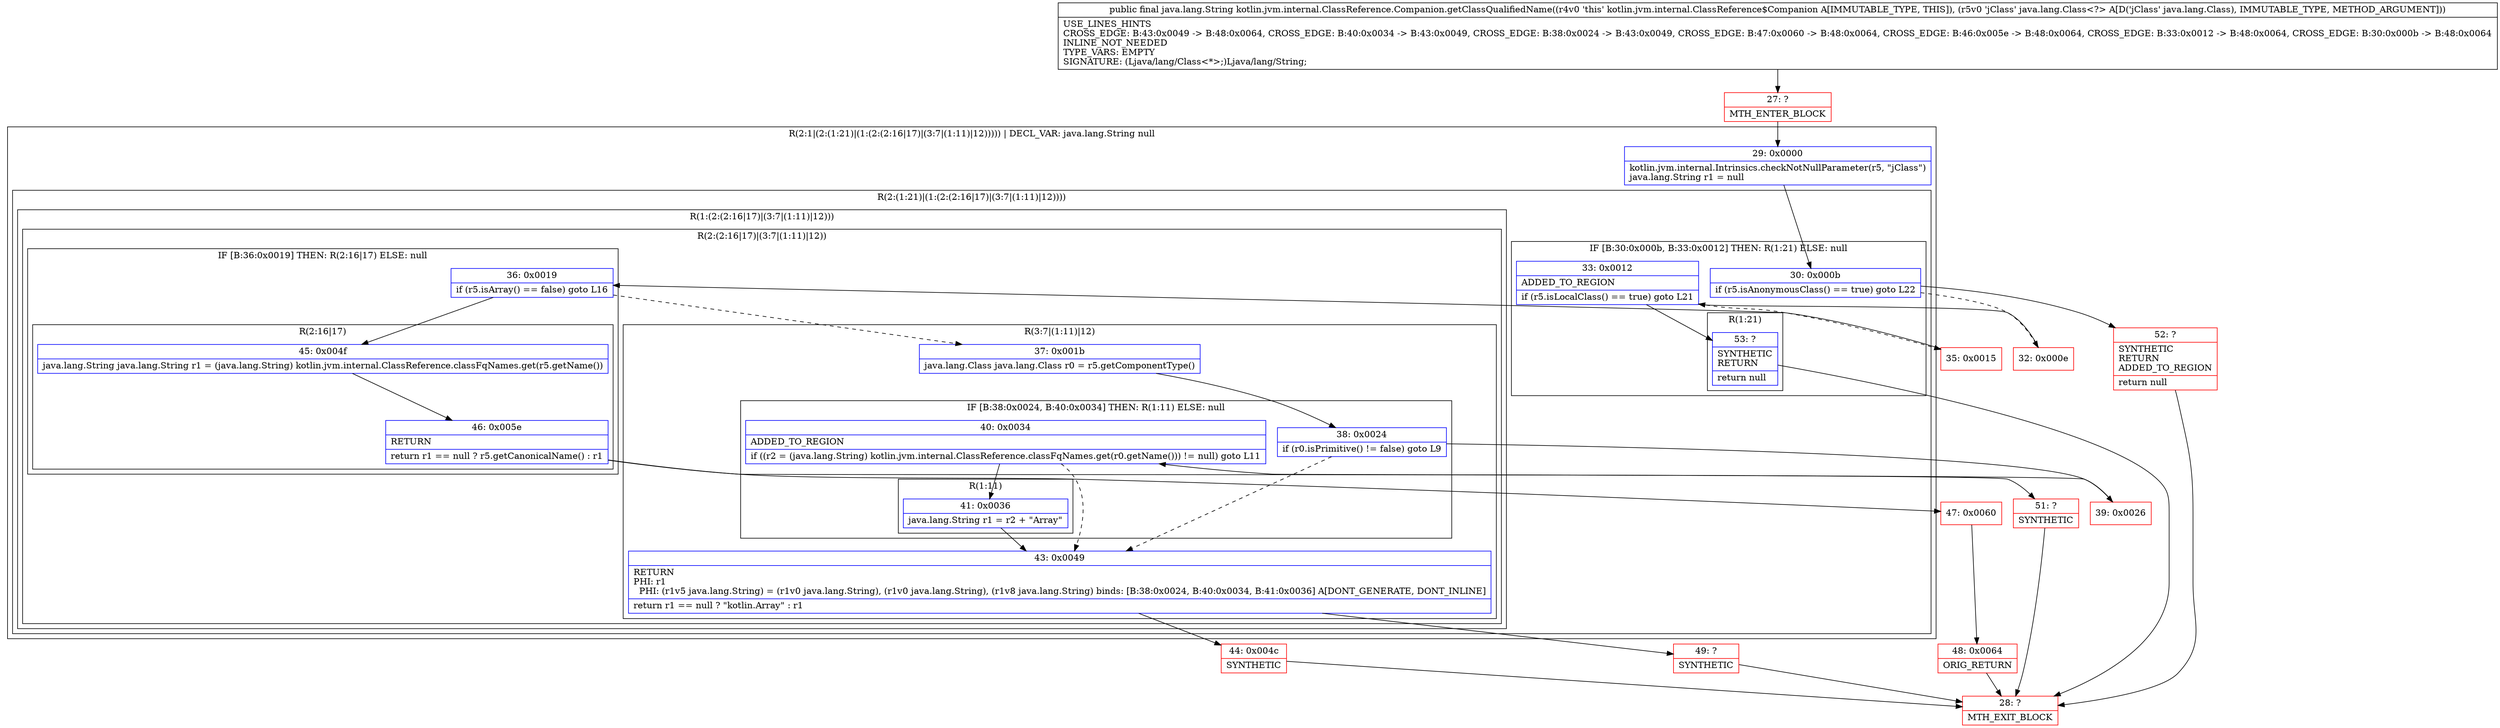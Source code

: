 digraph "CFG forkotlin.jvm.internal.ClassReference.Companion.getClassQualifiedName(Ljava\/lang\/Class;)Ljava\/lang\/String;" {
subgraph cluster_Region_661626469 {
label = "R(2:1|(2:(1:21)|(1:(2:(2:16|17)|(3:7|(1:11)|12))))) | DECL_VAR: java.lang.String null\l";
node [shape=record,color=blue];
Node_29 [shape=record,label="{29\:\ 0x0000|kotlin.jvm.internal.Intrinsics.checkNotNullParameter(r5, \"jClass\")\ljava.lang.String r1 = null\l}"];
subgraph cluster_Region_1058300375 {
label = "R(2:(1:21)|(1:(2:(2:16|17)|(3:7|(1:11)|12))))";
node [shape=record,color=blue];
subgraph cluster_IfRegion_1796454107 {
label = "IF [B:30:0x000b, B:33:0x0012] THEN: R(1:21) ELSE: null";
node [shape=record,color=blue];
Node_30 [shape=record,label="{30\:\ 0x000b|if (r5.isAnonymousClass() == true) goto L22\l}"];
Node_33 [shape=record,label="{33\:\ 0x0012|ADDED_TO_REGION\l|if (r5.isLocalClass() == true) goto L21\l}"];
subgraph cluster_Region_216353591 {
label = "R(1:21)";
node [shape=record,color=blue];
Node_53 [shape=record,label="{53\:\ ?|SYNTHETIC\lRETURN\l|return null\l}"];
}
}
subgraph cluster_Region_298682164 {
label = "R(1:(2:(2:16|17)|(3:7|(1:11)|12)))";
node [shape=record,color=blue];
subgraph cluster_Region_223036931 {
label = "R(2:(2:16|17)|(3:7|(1:11)|12))";
node [shape=record,color=blue];
subgraph cluster_IfRegion_2073599007 {
label = "IF [B:36:0x0019] THEN: R(2:16|17) ELSE: null";
node [shape=record,color=blue];
Node_36 [shape=record,label="{36\:\ 0x0019|if (r5.isArray() == false) goto L16\l}"];
subgraph cluster_Region_1684695381 {
label = "R(2:16|17)";
node [shape=record,color=blue];
Node_45 [shape=record,label="{45\:\ 0x004f|java.lang.String java.lang.String r1 = (java.lang.String) kotlin.jvm.internal.ClassReference.classFqNames.get(r5.getName())\l}"];
Node_46 [shape=record,label="{46\:\ 0x005e|RETURN\l|return r1 == null ? r5.getCanonicalName() : r1\l}"];
}
}
subgraph cluster_Region_1940017652 {
label = "R(3:7|(1:11)|12)";
node [shape=record,color=blue];
Node_37 [shape=record,label="{37\:\ 0x001b|java.lang.Class java.lang.Class r0 = r5.getComponentType()\l}"];
subgraph cluster_IfRegion_1068326667 {
label = "IF [B:38:0x0024, B:40:0x0034] THEN: R(1:11) ELSE: null";
node [shape=record,color=blue];
Node_38 [shape=record,label="{38\:\ 0x0024|if (r0.isPrimitive() != false) goto L9\l}"];
Node_40 [shape=record,label="{40\:\ 0x0034|ADDED_TO_REGION\l|if ((r2 = (java.lang.String) kotlin.jvm.internal.ClassReference.classFqNames.get(r0.getName())) != null) goto L11\l}"];
subgraph cluster_Region_855366621 {
label = "R(1:11)";
node [shape=record,color=blue];
Node_41 [shape=record,label="{41\:\ 0x0036|java.lang.String r1 = r2 + \"Array\"\l}"];
}
}
Node_43 [shape=record,label="{43\:\ 0x0049|RETURN\lPHI: r1 \l  PHI: (r1v5 java.lang.String) = (r1v0 java.lang.String), (r1v0 java.lang.String), (r1v8 java.lang.String) binds: [B:38:0x0024, B:40:0x0034, B:41:0x0036] A[DONT_GENERATE, DONT_INLINE]\l|return r1 == null ? \"kotlin.Array\" : r1\l}"];
}
}
}
}
}
Node_27 [shape=record,color=red,label="{27\:\ ?|MTH_ENTER_BLOCK\l}"];
Node_32 [shape=record,color=red,label="{32\:\ 0x000e}"];
Node_35 [shape=record,color=red,label="{35\:\ 0x0015}"];
Node_39 [shape=record,color=red,label="{39\:\ 0x0026}"];
Node_44 [shape=record,color=red,label="{44\:\ 0x004c|SYNTHETIC\l}"];
Node_28 [shape=record,color=red,label="{28\:\ ?|MTH_EXIT_BLOCK\l}"];
Node_49 [shape=record,color=red,label="{49\:\ ?|SYNTHETIC\l}"];
Node_47 [shape=record,color=red,label="{47\:\ 0x0060}"];
Node_48 [shape=record,color=red,label="{48\:\ 0x0064|ORIG_RETURN\l}"];
Node_51 [shape=record,color=red,label="{51\:\ ?|SYNTHETIC\l}"];
Node_52 [shape=record,color=red,label="{52\:\ ?|SYNTHETIC\lRETURN\lADDED_TO_REGION\l|return null\l}"];
MethodNode[shape=record,label="{public final java.lang.String kotlin.jvm.internal.ClassReference.Companion.getClassQualifiedName((r4v0 'this' kotlin.jvm.internal.ClassReference$Companion A[IMMUTABLE_TYPE, THIS]), (r5v0 'jClass' java.lang.Class\<?\> A[D('jClass' java.lang.Class), IMMUTABLE_TYPE, METHOD_ARGUMENT]))  | USE_LINES_HINTS\lCROSS_EDGE: B:43:0x0049 \-\> B:48:0x0064, CROSS_EDGE: B:40:0x0034 \-\> B:43:0x0049, CROSS_EDGE: B:38:0x0024 \-\> B:43:0x0049, CROSS_EDGE: B:47:0x0060 \-\> B:48:0x0064, CROSS_EDGE: B:46:0x005e \-\> B:48:0x0064, CROSS_EDGE: B:33:0x0012 \-\> B:48:0x0064, CROSS_EDGE: B:30:0x000b \-\> B:48:0x0064\lINLINE_NOT_NEEDED\lTYPE_VARS: EMPTY\lSIGNATURE: (Ljava\/lang\/Class\<*\>;)Ljava\/lang\/String;\l}"];
MethodNode -> Node_27;Node_29 -> Node_30;
Node_30 -> Node_32[style=dashed];
Node_30 -> Node_52;
Node_33 -> Node_35[style=dashed];
Node_33 -> Node_53;
Node_53 -> Node_28;
Node_36 -> Node_37[style=dashed];
Node_36 -> Node_45;
Node_45 -> Node_46;
Node_46 -> Node_47;
Node_46 -> Node_51;
Node_37 -> Node_38;
Node_38 -> Node_39;
Node_38 -> Node_43[style=dashed];
Node_40 -> Node_41;
Node_40 -> Node_43[style=dashed];
Node_41 -> Node_43;
Node_43 -> Node_44;
Node_43 -> Node_49;
Node_27 -> Node_29;
Node_32 -> Node_33;
Node_35 -> Node_36;
Node_39 -> Node_40;
Node_44 -> Node_28;
Node_49 -> Node_28;
Node_47 -> Node_48;
Node_48 -> Node_28;
Node_51 -> Node_28;
Node_52 -> Node_28;
}

